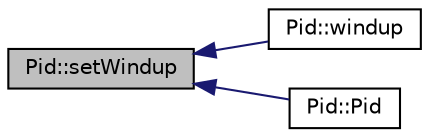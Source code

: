 digraph "Pid::setWindup"
{
  edge [fontname="Helvetica",fontsize="10",labelfontname="Helvetica",labelfontsize="10"];
  node [fontname="Helvetica",fontsize="10",shape=record];
  rankdir="LR";
  Node11 [label="Pid::setWindup",height=0.2,width=0.4,color="black", fillcolor="grey75", style="filled", fontcolor="black"];
  Node11 -> Node12 [dir="back",color="midnightblue",fontsize="10",style="solid",fontname="Helvetica"];
  Node12 [label="Pid::windup",height=0.2,width=0.4,color="black", fillcolor="white", style="filled",URL="$class_pid.html#aa5f15a38ac5cbe06cf21fc86dd1a18dd"];
  Node11 -> Node13 [dir="back",color="midnightblue",fontsize="10",style="solid",fontname="Helvetica"];
  Node13 [label="Pid::Pid",height=0.2,width=0.4,color="black", fillcolor="white", style="filled",URL="$class_pid.html#acfd171f7623d22f9d12034ed50eb38a9"];
}
